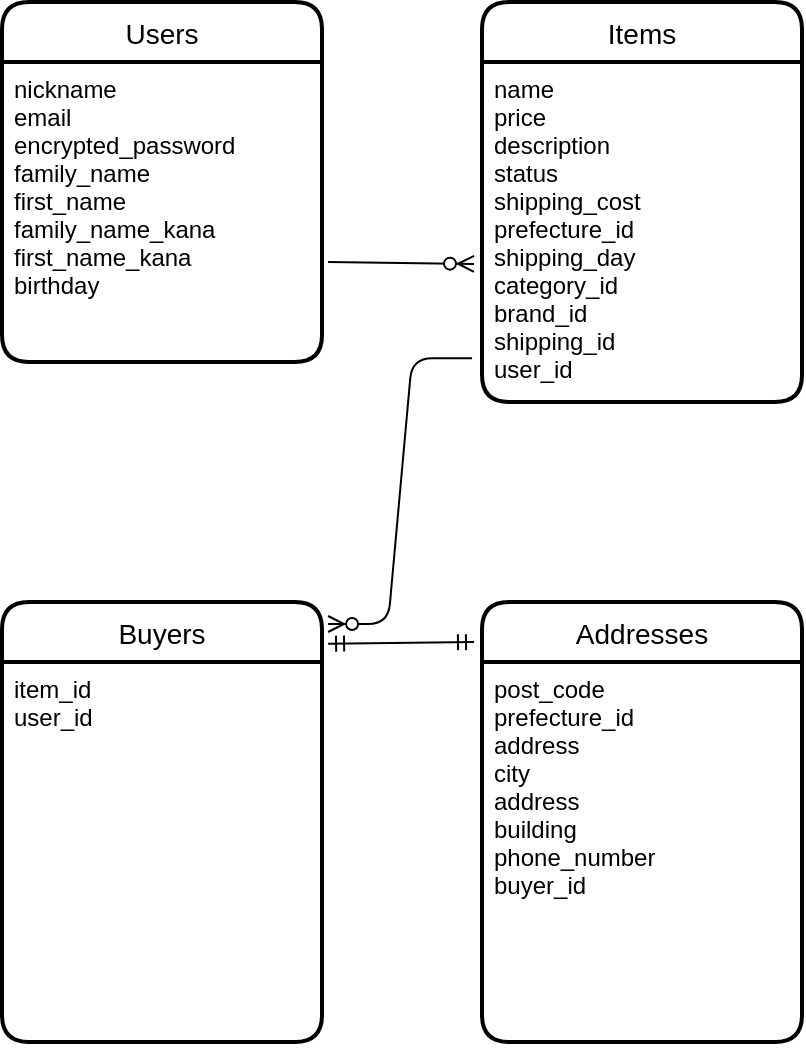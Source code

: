 <mxfile version="13.10.0" type="embed">
    <diagram id="ey6hyTF05X69Dla4YmIf" name="ページ1">
        <mxGraphModel dx="481" dy="561" grid="1" gridSize="10" guides="1" tooltips="1" connect="1" arrows="1" fold="1" page="1" pageScale="1" pageWidth="850" pageHeight="1100" math="0" shadow="0">
            <root>
                <mxCell id="0"/>
                <mxCell id="1" parent="0"/>
                <mxCell id="228" value="Users" style="swimlane;childLayout=stackLayout;horizontal=1;startSize=30;horizontalStack=0;rounded=1;fontSize=14;fontStyle=0;strokeWidth=2;resizeParent=0;resizeLast=1;shadow=0;dashed=0;align=center;" vertex="1" parent="1">
                    <mxGeometry x="80" y="140" width="160" height="180" as="geometry">
                        <mxRectangle x="80" y="140" width="70" height="30" as="alternateBounds"/>
                    </mxGeometry>
                </mxCell>
                <mxCell id="229" value="nickname&#10;email&#10;encrypted_password&#10;family_name&#10;first_name&#10;family_name_kana&#10;first_name_kana&#10;birthday" style="align=left;strokeColor=none;fillColor=none;spacingLeft=4;fontSize=12;verticalAlign=top;resizable=0;rotatable=0;part=1;" vertex="1" parent="228">
                    <mxGeometry y="30" width="160" height="150" as="geometry"/>
                </mxCell>
                <mxCell id="232" value="Items" style="swimlane;childLayout=stackLayout;horizontal=1;startSize=30;horizontalStack=0;rounded=1;fontSize=14;fontStyle=0;strokeWidth=2;resizeParent=0;resizeLast=1;shadow=0;dashed=0;align=center;" vertex="1" parent="1">
                    <mxGeometry x="320" y="140" width="160" height="200" as="geometry">
                        <mxRectangle x="320" y="140" width="90" height="30" as="alternateBounds"/>
                    </mxGeometry>
                </mxCell>
                <mxCell id="233" value="name&#10;price&#10;description&#10;status&#10;shipping_cost&#10;prefecture_id&#10;shipping_day&#10;category_id&#10;brand_id&#10;shipping_id&#10;user_id" style="align=left;strokeColor=none;fillColor=none;spacingLeft=4;fontSize=12;verticalAlign=top;resizable=0;rotatable=0;part=1;" vertex="1" parent="232">
                    <mxGeometry y="30" width="160" height="170" as="geometry"/>
                </mxCell>
                <mxCell id="238" value="Buyers" style="swimlane;childLayout=stackLayout;horizontal=1;startSize=30;horizontalStack=0;rounded=1;fontSize=14;fontStyle=0;strokeWidth=2;resizeParent=0;resizeLast=1;shadow=0;dashed=0;align=center;" vertex="1" parent="1">
                    <mxGeometry x="80" y="440" width="160" height="220" as="geometry">
                        <mxRectangle x="80" y="440" width="80" height="30" as="alternateBounds"/>
                    </mxGeometry>
                </mxCell>
                <mxCell id="239" value="item_id&#10;user_id" style="align=left;strokeColor=none;fillColor=none;spacingLeft=4;fontSize=12;verticalAlign=top;resizable=0;rotatable=0;part=1;" vertex="1" parent="238">
                    <mxGeometry y="30" width="160" height="190" as="geometry"/>
                </mxCell>
                <mxCell id="240" style="edgeStyle=none;rounded=0;orthogonalLoop=1;jettySize=auto;html=1;exitX=0.5;exitY=1;exitDx=0;exitDy=0;" edge="1" parent="238" source="239" target="239">
                    <mxGeometry relative="1" as="geometry"/>
                </mxCell>
                <mxCell id="253" value="Addresses" style="swimlane;childLayout=stackLayout;horizontal=1;startSize=30;horizontalStack=0;rounded=1;fontSize=14;fontStyle=0;strokeWidth=2;resizeParent=0;resizeLast=1;shadow=0;dashed=0;align=center;" vertex="1" parent="1">
                    <mxGeometry x="320" y="440" width="160" height="220" as="geometry">
                        <mxRectangle x="320" y="440" width="100" height="30" as="alternateBounds"/>
                    </mxGeometry>
                </mxCell>
                <mxCell id="259" style="edgeStyle=none;rounded=0;orthogonalLoop=1;jettySize=auto;html=1;exitX=0.5;exitY=1;exitDx=0;exitDy=0;entryX=0.5;entryY=1;entryDx=0;entryDy=0;" edge="1" parent="253" source="254" target="253">
                    <mxGeometry relative="1" as="geometry"/>
                </mxCell>
                <mxCell id="254" value="post_code&#10;prefecture_id&#10;address&#10;city&#10;address&#10;building&#10;phone_number&#10;buyer_id" style="align=left;strokeColor=none;fillColor=none;spacingLeft=4;fontSize=12;verticalAlign=top;resizable=0;rotatable=0;part=1;" vertex="1" parent="253">
                    <mxGeometry y="30" width="160" height="190" as="geometry"/>
                </mxCell>
                <mxCell id="260" style="edgeStyle=none;rounded=0;orthogonalLoop=1;jettySize=auto;html=1;exitX=0.5;exitY=0;exitDx=0;exitDy=0;" edge="1" parent="1" source="238" target="238">
                    <mxGeometry relative="1" as="geometry"/>
                </mxCell>
                <mxCell id="261" value="" style="fontSize=12;html=1;endArrow=ERmandOne;startArrow=ERmandOne;exitX=1.019;exitY=0.095;exitDx=0;exitDy=0;exitPerimeter=0;entryX=-0.025;entryY=0.091;entryDx=0;entryDy=0;entryPerimeter=0;" edge="1" parent="1" source="238" target="253">
                    <mxGeometry width="100" height="100" relative="1" as="geometry">
                        <mxPoint x="230" y="460" as="sourcePoint"/>
                        <mxPoint x="310" y="461" as="targetPoint"/>
                    </mxGeometry>
                </mxCell>
                <mxCell id="265" value="" style="edgeStyle=entityRelationEdgeStyle;fontSize=12;html=1;endArrow=ERzeroToMany;endFill=1;entryX=1.019;entryY=0.05;entryDx=0;entryDy=0;entryPerimeter=0;exitX=-0.031;exitY=0.871;exitDx=0;exitDy=0;exitPerimeter=0;" edge="1" parent="1" source="233" target="238">
                    <mxGeometry width="100" height="100" relative="1" as="geometry">
                        <mxPoint x="310" y="300" as="sourcePoint"/>
                        <mxPoint x="330" y="360" as="targetPoint"/>
                    </mxGeometry>
                </mxCell>
                <mxCell id="266" value="" style="fontSize=12;html=1;endArrow=ERzeroToMany;endFill=1;exitX=1.019;exitY=0.667;exitDx=0;exitDy=0;exitPerimeter=0;entryX=-0.025;entryY=0.594;entryDx=0;entryDy=0;entryPerimeter=0;" edge="1" parent="1" source="229" target="233">
                    <mxGeometry width="100" height="100" relative="1" as="geometry">
                        <mxPoint x="230" y="460" as="sourcePoint"/>
                        <mxPoint x="330" y="360" as="targetPoint"/>
                    </mxGeometry>
                </mxCell>
            </root>
        </mxGraphModel>
    </diagram>
</mxfile>